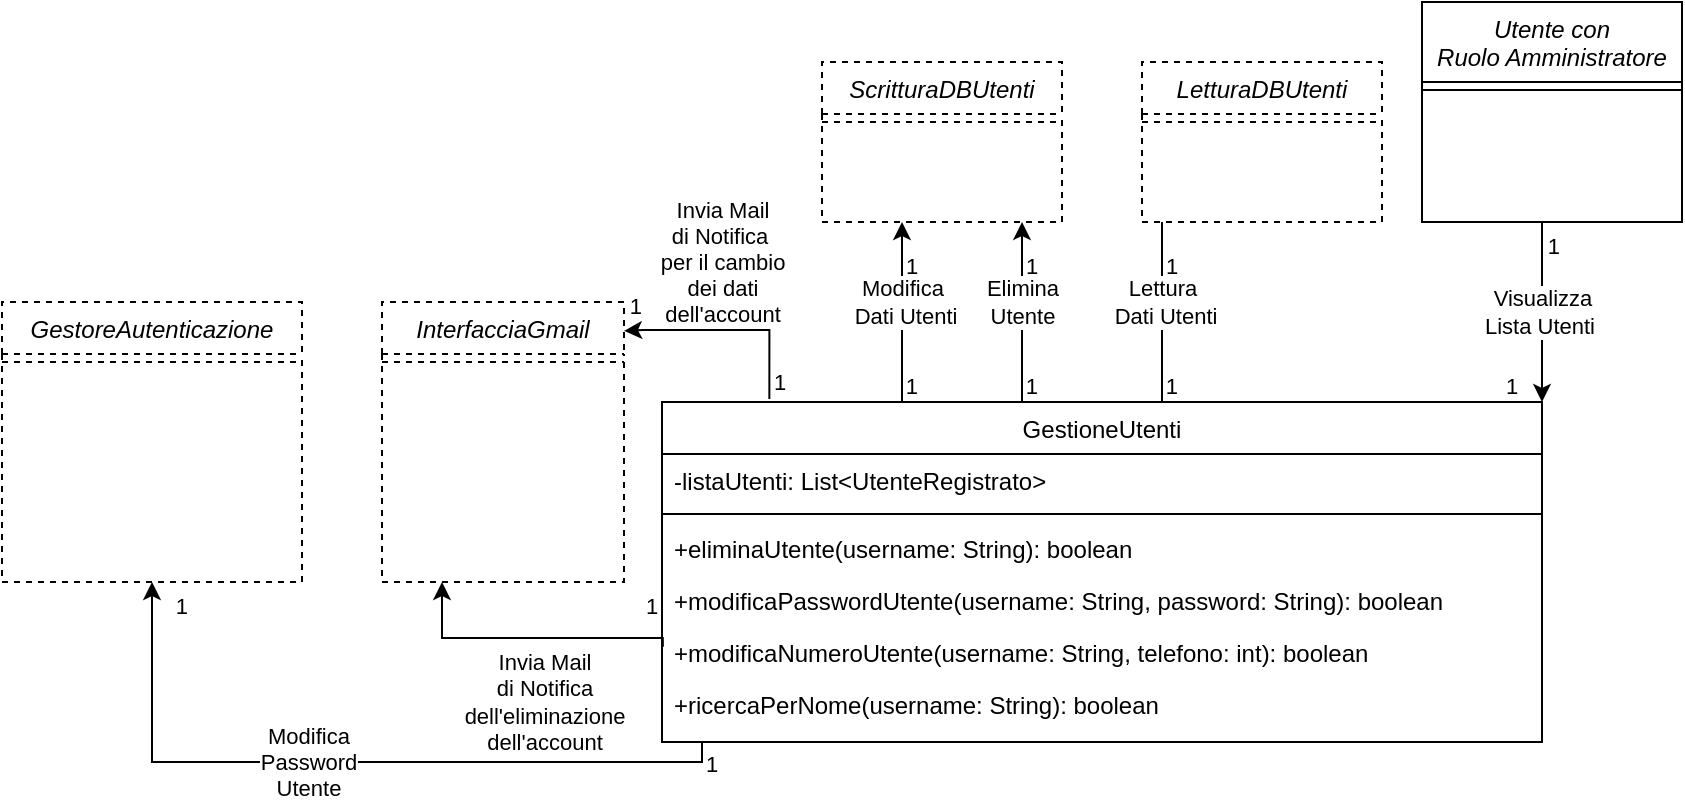 <mxfile version="14.6.13" type="device"><diagram id="6KEKltcdRm4uNsxKwnnW" name="Pagina-1"><mxGraphModel dx="672" dy="2467" grid="1" gridSize="10" guides="1" tooltips="1" connect="1" arrows="1" fold="1" page="1" pageScale="1" pageWidth="1169" pageHeight="827" math="0" shadow="0"><root><mxCell id="0"/><mxCell id="1" parent="0"/><mxCell id="XAG8EW1NxY2nVQ0oeTx2-1" value="GestioneUtenti" style="swimlane;fontStyle=0;align=center;verticalAlign=top;childLayout=stackLayout;horizontal=1;startSize=26;horizontalStack=0;resizeParent=1;resizeLast=0;collapsible=1;marginBottom=0;rounded=0;shadow=0;strokeWidth=1;" parent="1" vertex="1"><mxGeometry x="1200" y="-720" width="440" height="170" as="geometry"><mxRectangle x="1080" y="-1080" width="170" height="26" as="alternateBounds"/></mxGeometry></mxCell><mxCell id="XAG8EW1NxY2nVQ0oeTx2-2" value="-listaUtenti: List&lt;UtenteRegistrato&gt;" style="text;align=left;verticalAlign=top;spacingLeft=4;spacingRight=4;overflow=hidden;rotatable=0;points=[[0,0.5],[1,0.5]];portConstraint=eastwest;" parent="XAG8EW1NxY2nVQ0oeTx2-1" vertex="1"><mxGeometry y="26" width="440" height="26" as="geometry"/></mxCell><mxCell id="XAG8EW1NxY2nVQ0oeTx2-3" value="" style="line;html=1;strokeWidth=1;align=left;verticalAlign=middle;spacingTop=-1;spacingLeft=3;spacingRight=3;rotatable=0;labelPosition=right;points=[];portConstraint=eastwest;" parent="XAG8EW1NxY2nVQ0oeTx2-1" vertex="1"><mxGeometry y="52" width="440" height="8" as="geometry"/></mxCell><mxCell id="XAG8EW1NxY2nVQ0oeTx2-4" value="+eliminaUtente(username: String): boolean" style="text;align=left;verticalAlign=top;spacingLeft=4;spacingRight=4;overflow=hidden;rotatable=0;points=[[0,0.5],[1,0.5]];portConstraint=eastwest;" parent="XAG8EW1NxY2nVQ0oeTx2-1" vertex="1"><mxGeometry y="60" width="440" height="26" as="geometry"/></mxCell><mxCell id="XAG8EW1NxY2nVQ0oeTx2-5" value="+modificaPasswordUtente(username: String, password: String): boolean" style="text;align=left;verticalAlign=top;spacingLeft=4;spacingRight=4;overflow=hidden;rotatable=0;points=[[0,0.5],[1,0.5]];portConstraint=eastwest;" parent="XAG8EW1NxY2nVQ0oeTx2-1" vertex="1"><mxGeometry y="86" width="440" height="26" as="geometry"/></mxCell><mxCell id="XAG8EW1NxY2nVQ0oeTx2-6" value="+modificaNumeroUtente(username: String, telefono: int): boolean" style="text;align=left;verticalAlign=top;spacingLeft=4;spacingRight=4;overflow=hidden;rotatable=0;points=[[0,0.5],[1,0.5]];portConstraint=eastwest;" parent="XAG8EW1NxY2nVQ0oeTx2-1" vertex="1"><mxGeometry y="112" width="440" height="26" as="geometry"/></mxCell><mxCell id="9U9NWw03Tqe6q0pu66w_-1" value="+ricercaPerNome(username: String): boolean" style="text;align=left;verticalAlign=top;spacingLeft=4;spacingRight=4;overflow=hidden;rotatable=0;points=[[0,0.5],[1,0.5]];portConstraint=eastwest;" parent="XAG8EW1NxY2nVQ0oeTx2-1" vertex="1"><mxGeometry y="138" width="440" height="26" as="geometry"/></mxCell><mxCell id="XAG8EW1NxY2nVQ0oeTx2-7" value="ScritturaDBUtenti" style="swimlane;fontStyle=2;align=center;verticalAlign=top;childLayout=stackLayout;horizontal=1;startSize=26;horizontalStack=0;resizeParent=1;resizeLast=0;collapsible=1;marginBottom=0;rounded=0;shadow=0;strokeWidth=1;dashed=1;" parent="1" vertex="1"><mxGeometry x="1280" y="-890" width="120" height="80" as="geometry"><mxRectangle x="625" y="-1170" width="160" height="26" as="alternateBounds"/></mxGeometry></mxCell><mxCell id="XAG8EW1NxY2nVQ0oeTx2-8" value="" style="line;html=1;strokeWidth=1;align=left;verticalAlign=middle;spacingTop=-1;spacingLeft=3;spacingRight=3;rotatable=0;labelPosition=right;points=[];portConstraint=eastwest;dashed=1;" parent="XAG8EW1NxY2nVQ0oeTx2-7" vertex="1"><mxGeometry y="26" width="120" height="8" as="geometry"/></mxCell><mxCell id="XAG8EW1NxY2nVQ0oeTx2-12" value="GestoreAutenticazione" style="swimlane;fontStyle=2;align=center;verticalAlign=top;childLayout=stackLayout;horizontal=1;startSize=26;horizontalStack=0;resizeParent=1;resizeLast=0;collapsible=1;marginBottom=0;rounded=0;shadow=0;strokeWidth=1;dashed=1;" parent="1" vertex="1"><mxGeometry x="870" y="-770" width="150" height="140" as="geometry"><mxRectangle x="960" y="120" width="160" height="26" as="alternateBounds"/></mxGeometry></mxCell><mxCell id="XAG8EW1NxY2nVQ0oeTx2-16" value="" style="line;html=1;strokeWidth=1;align=left;verticalAlign=middle;spacingTop=-1;spacingLeft=3;spacingRight=3;rotatable=0;labelPosition=right;points=[];portConstraint=eastwest;dashed=1;" parent="XAG8EW1NxY2nVQ0oeTx2-12" vertex="1"><mxGeometry y="26" width="150" height="8" as="geometry"/></mxCell><mxCell id="XAG8EW1NxY2nVQ0oeTx2-23" value="Utente con &#10;Ruolo Amministratore" style="swimlane;fontStyle=2;align=center;verticalAlign=top;childLayout=stackLayout;horizontal=1;startSize=40;horizontalStack=0;resizeParent=1;resizeLast=0;collapsible=1;marginBottom=0;rounded=0;shadow=0;strokeWidth=1;" parent="1" vertex="1"><mxGeometry x="1580" y="-920" width="130" height="110" as="geometry"><mxRectangle x="960" y="120" width="160" height="26" as="alternateBounds"/></mxGeometry></mxCell><mxCell id="XAG8EW1NxY2nVQ0oeTx2-27" value="" style="line;html=1;strokeWidth=1;align=left;verticalAlign=middle;spacingTop=-1;spacingLeft=3;spacingRight=3;rotatable=0;labelPosition=right;points=[];portConstraint=eastwest;" parent="XAG8EW1NxY2nVQ0oeTx2-23" vertex="1"><mxGeometry y="40" width="130" height="8" as="geometry"/></mxCell><mxCell id="XAG8EW1NxY2nVQ0oeTx2-30" value="LetturaDBUtenti" style="swimlane;fontStyle=2;align=center;verticalAlign=top;childLayout=stackLayout;horizontal=1;startSize=26;horizontalStack=0;resizeParent=1;resizeLast=0;collapsible=1;marginBottom=0;rounded=0;shadow=0;strokeWidth=1;dashed=1;" parent="1" vertex="1"><mxGeometry x="1440" y="-890" width="120" height="80" as="geometry"><mxRectangle x="260" y="-440" width="160" height="26" as="alternateBounds"/></mxGeometry></mxCell><mxCell id="XAG8EW1NxY2nVQ0oeTx2-31" value="" style="line;html=1;strokeWidth=1;align=left;verticalAlign=middle;spacingTop=-1;spacingLeft=3;spacingRight=3;rotatable=0;labelPosition=right;points=[];portConstraint=eastwest;dashed=1;" parent="XAG8EW1NxY2nVQ0oeTx2-30" vertex="1"><mxGeometry y="26" width="120" height="8" as="geometry"/></mxCell><mxCell id="XAG8EW1NxY2nVQ0oeTx2-34" value="" style="endArrow=none;html=1;endFill=0;startArrow=classic;startFill=1;rounded=0;edgeStyle=orthogonalEdgeStyle;" parent="1" edge="1"><mxGeometry relative="1" as="geometry"><mxPoint x="1320" y="-810" as="sourcePoint"/><mxPoint x="1320" y="-720" as="targetPoint"/><Array as="points"><mxPoint x="1320" y="-740"/><mxPoint x="1320" y="-740"/></Array></mxGeometry></mxCell><mxCell id="XAG8EW1NxY2nVQ0oeTx2-35" value="Modifica&lt;br&gt;&amp;nbsp;Dati Utenti" style="edgeLabel;resizable=0;html=1;align=center;verticalAlign=middle;" parent="XAG8EW1NxY2nVQ0oeTx2-34" connectable="0" vertex="1"><mxGeometry relative="1" as="geometry"><mxPoint y="-5" as="offset"/></mxGeometry></mxCell><mxCell id="XAG8EW1NxY2nVQ0oeTx2-36" value="1" style="edgeLabel;resizable=0;html=1;align=left;verticalAlign=bottom;" parent="XAG8EW1NxY2nVQ0oeTx2-34" connectable="0" vertex="1"><mxGeometry x="-1" relative="1" as="geometry"><mxPoint y="30" as="offset"/></mxGeometry></mxCell><mxCell id="XAG8EW1NxY2nVQ0oeTx2-37" value="1" style="edgeLabel;resizable=0;html=1;align=right;verticalAlign=bottom;" parent="XAG8EW1NxY2nVQ0oeTx2-34" connectable="0" vertex="1"><mxGeometry x="1" relative="1" as="geometry"><mxPoint x="8" as="offset"/></mxGeometry></mxCell><mxCell id="XAG8EW1NxY2nVQ0oeTx2-38" value="" style="endArrow=none;html=1;endFill=0;startArrow=classic;startFill=1;exitX=1;exitY=0;exitDx=0;exitDy=0;" parent="1" source="XAG8EW1NxY2nVQ0oeTx2-1" edge="1"><mxGeometry relative="1" as="geometry"><mxPoint x="1360" y="-570" as="sourcePoint"/><mxPoint x="1640" y="-810" as="targetPoint"/></mxGeometry></mxCell><mxCell id="XAG8EW1NxY2nVQ0oeTx2-39" value="Visualizza&lt;br&gt;Lista Utenti&amp;nbsp;" style="edgeLabel;resizable=0;html=1;align=center;verticalAlign=middle;" parent="XAG8EW1NxY2nVQ0oeTx2-38" connectable="0" vertex="1"><mxGeometry relative="1" as="geometry"><mxPoint as="offset"/></mxGeometry></mxCell><mxCell id="XAG8EW1NxY2nVQ0oeTx2-40" value="1" style="edgeLabel;resizable=0;html=1;align=left;verticalAlign=bottom;" parent="XAG8EW1NxY2nVQ0oeTx2-38" connectable="0" vertex="1"><mxGeometry x="-1" relative="1" as="geometry"><mxPoint x="-20" as="offset"/></mxGeometry></mxCell><mxCell id="XAG8EW1NxY2nVQ0oeTx2-41" value="1" style="edgeLabel;resizable=0;html=1;align=right;verticalAlign=bottom;" parent="XAG8EW1NxY2nVQ0oeTx2-38" connectable="0" vertex="1"><mxGeometry x="1" relative="1" as="geometry"><mxPoint x="9" y="20" as="offset"/></mxGeometry></mxCell><mxCell id="XAG8EW1NxY2nVQ0oeTx2-42" value="" style="endArrow=classic;html=1;edgeStyle=orthogonalEdgeStyle;rounded=0;entryX=0.5;entryY=1;entryDx=0;entryDy=0;exitX=0;exitY=1;exitDx=0;exitDy=0;" parent="1" source="XAG8EW1NxY2nVQ0oeTx2-1" target="XAG8EW1NxY2nVQ0oeTx2-12" edge="1"><mxGeometry relative="1" as="geometry"><mxPoint x="1200" y="-480" as="sourcePoint"/><mxPoint x="1090" y="-506" as="targetPoint"/><Array as="points"><mxPoint x="1220" y="-550"/><mxPoint x="1220" y="-540"/><mxPoint x="945" y="-540"/></Array></mxGeometry></mxCell><mxCell id="XAG8EW1NxY2nVQ0oeTx2-43" value="Modifica&lt;br&gt;Password&lt;br&gt;Utente" style="edgeLabel;resizable=0;html=1;align=center;verticalAlign=middle;" parent="XAG8EW1NxY2nVQ0oeTx2-42" connectable="0" vertex="1"><mxGeometry relative="1" as="geometry"><mxPoint x="-30" as="offset"/></mxGeometry></mxCell><mxCell id="XAG8EW1NxY2nVQ0oeTx2-44" value="1" style="edgeLabel;resizable=0;html=1;align=left;verticalAlign=bottom;" parent="XAG8EW1NxY2nVQ0oeTx2-42" connectable="0" vertex="1"><mxGeometry x="-1" relative="1" as="geometry"><mxPoint x="20" y="19" as="offset"/></mxGeometry></mxCell><mxCell id="XAG8EW1NxY2nVQ0oeTx2-45" value="1" style="edgeLabel;resizable=0;html=1;align=right;verticalAlign=bottom;" parent="XAG8EW1NxY2nVQ0oeTx2-42" connectable="0" vertex="1"><mxGeometry x="1" relative="1" as="geometry"><mxPoint x="18" y="20" as="offset"/></mxGeometry></mxCell><mxCell id="XAG8EW1NxY2nVQ0oeTx2-50" value="" style="endArrow=classic;html=1;exitX=0.122;exitY=-0.009;exitDx=0;exitDy=0;entryX=1;entryY=0.103;entryDx=0;entryDy=0;edgeStyle=orthogonalEdgeStyle;rounded=0;exitPerimeter=0;entryPerimeter=0;" parent="1" source="XAG8EW1NxY2nVQ0oeTx2-1" edge="1"><mxGeometry relative="1" as="geometry"><mxPoint x="1102.5" y="-890" as="sourcePoint"/><mxPoint x="1181" y="-755.58" as="targetPoint"/><Array as="points"><mxPoint x="1254" y="-756"/><mxPoint x="1191" y="-756"/></Array></mxGeometry></mxCell><mxCell id="XAG8EW1NxY2nVQ0oeTx2-51" value="Invia Mail&lt;br&gt;di Notifica&amp;nbsp;&lt;br&gt;per il cambio&lt;br&gt;dei dati&lt;br&gt;dell'account" style="edgeLabel;resizable=0;html=1;align=center;verticalAlign=middle;" parent="XAG8EW1NxY2nVQ0oeTx2-50" connectable="0" vertex="1"><mxGeometry relative="1" as="geometry"><mxPoint x="-5" y="-34" as="offset"/></mxGeometry></mxCell><mxCell id="XAG8EW1NxY2nVQ0oeTx2-52" value="1" style="edgeLabel;resizable=0;html=1;align=left;verticalAlign=bottom;" parent="XAG8EW1NxY2nVQ0oeTx2-50" connectable="0" vertex="1"><mxGeometry x="-1" relative="1" as="geometry"><mxPoint as="offset"/></mxGeometry></mxCell><mxCell id="XAG8EW1NxY2nVQ0oeTx2-53" value="1" style="edgeLabel;resizable=0;html=1;align=right;verticalAlign=bottom;" parent="XAG8EW1NxY2nVQ0oeTx2-50" connectable="0" vertex="1"><mxGeometry x="1" relative="1" as="geometry"><mxPoint x="9" y="-4" as="offset"/></mxGeometry></mxCell><mxCell id="XAG8EW1NxY2nVQ0oeTx2-54" value="" style="endArrow=classic;html=1;exitX=0.001;exitY=0.4;exitDx=0;exitDy=0;edgeStyle=orthogonalEdgeStyle;rounded=0;exitPerimeter=0;" parent="1" source="XAG8EW1NxY2nVQ0oeTx2-6" edge="1"><mxGeometry relative="1" as="geometry"><mxPoint x="1152.68" y="-567.35" as="sourcePoint"/><mxPoint x="1090" y="-630" as="targetPoint"/><Array as="points"><mxPoint x="1200" y="-602"/><mxPoint x="1090" y="-602"/></Array></mxGeometry></mxCell><mxCell id="XAG8EW1NxY2nVQ0oeTx2-55" value="Invia Mail&lt;br&gt;di Notifica&lt;br&gt;dell'eliminazione&lt;br&gt;dell'account" style="edgeLabel;resizable=0;html=1;align=center;verticalAlign=middle;" parent="XAG8EW1NxY2nVQ0oeTx2-54" connectable="0" vertex="1"><mxGeometry relative="1" as="geometry"><mxPoint x="7" y="32" as="offset"/></mxGeometry></mxCell><mxCell id="XAG8EW1NxY2nVQ0oeTx2-56" value="1" style="edgeLabel;resizable=0;html=1;align=left;verticalAlign=bottom;" parent="XAG8EW1NxY2nVQ0oeTx2-54" connectable="0" vertex="1"><mxGeometry x="-1" relative="1" as="geometry"><mxPoint x="-10" y="-12" as="offset"/></mxGeometry></mxCell><mxCell id="XAG8EW1NxY2nVQ0oeTx2-57" value="InterfacciaGmail" style="swimlane;fontStyle=2;align=center;verticalAlign=top;childLayout=stackLayout;horizontal=1;startSize=26;horizontalStack=0;resizeParent=1;resizeLast=0;collapsible=1;marginBottom=0;rounded=0;shadow=0;strokeWidth=1;dashed=1;" parent="1" vertex="1"><mxGeometry x="1060" y="-770" width="121" height="140" as="geometry"><mxRectangle x="960" y="120" width="160" height="26" as="alternateBounds"/></mxGeometry></mxCell><mxCell id="XAG8EW1NxY2nVQ0oeTx2-61" value="" style="line;html=1;strokeWidth=1;align=left;verticalAlign=middle;spacingTop=-1;spacingLeft=3;spacingRight=3;rotatable=0;labelPosition=right;points=[];portConstraint=eastwest;dashed=1;" parent="XAG8EW1NxY2nVQ0oeTx2-57" vertex="1"><mxGeometry y="26" width="121" height="8" as="geometry"/></mxCell><mxCell id="XAG8EW1NxY2nVQ0oeTx2-69" value="" style="endArrow=none;html=1;endFill=0;startArrow=none;startFill=0;rounded=0;edgeStyle=orthogonalEdgeStyle;" parent="1" edge="1"><mxGeometry relative="1" as="geometry"><mxPoint x="1450" y="-810" as="sourcePoint"/><mxPoint x="1450" y="-720" as="targetPoint"/><Array as="points"><mxPoint x="1450" y="-740"/><mxPoint x="1450" y="-740"/></Array></mxGeometry></mxCell><mxCell id="XAG8EW1NxY2nVQ0oeTx2-70" value="Lettura&lt;br&gt;&amp;nbsp;Dati Utenti" style="edgeLabel;resizable=0;html=1;align=center;verticalAlign=middle;" parent="XAG8EW1NxY2nVQ0oeTx2-69" connectable="0" vertex="1"><mxGeometry relative="1" as="geometry"><mxPoint y="-5" as="offset"/></mxGeometry></mxCell><mxCell id="XAG8EW1NxY2nVQ0oeTx2-71" value="1" style="edgeLabel;resizable=0;html=1;align=left;verticalAlign=bottom;" parent="XAG8EW1NxY2nVQ0oeTx2-69" connectable="0" vertex="1"><mxGeometry x="-1" relative="1" as="geometry"><mxPoint y="30" as="offset"/></mxGeometry></mxCell><mxCell id="XAG8EW1NxY2nVQ0oeTx2-72" value="1" style="edgeLabel;resizable=0;html=1;align=right;verticalAlign=bottom;" parent="XAG8EW1NxY2nVQ0oeTx2-69" connectable="0" vertex="1"><mxGeometry x="1" relative="1" as="geometry"><mxPoint x="8" as="offset"/></mxGeometry></mxCell><mxCell id="LIIxHW1PORH_jgtMsBjR-5" value="" style="endArrow=none;html=1;endFill=0;startArrow=classic;startFill=1;rounded=0;edgeStyle=orthogonalEdgeStyle;" parent="1" edge="1"><mxGeometry relative="1" as="geometry"><mxPoint x="1380" y="-810" as="sourcePoint"/><mxPoint x="1380" y="-720" as="targetPoint"/><Array as="points"><mxPoint x="1380" y="-740"/><mxPoint x="1380" y="-740"/></Array></mxGeometry></mxCell><mxCell id="LIIxHW1PORH_jgtMsBjR-6" value="Elimina&lt;br&gt;Utente" style="edgeLabel;resizable=0;html=1;align=center;verticalAlign=middle;" parent="LIIxHW1PORH_jgtMsBjR-5" connectable="0" vertex="1"><mxGeometry relative="1" as="geometry"><mxPoint y="-5" as="offset"/></mxGeometry></mxCell><mxCell id="LIIxHW1PORH_jgtMsBjR-7" value="1" style="edgeLabel;resizable=0;html=1;align=left;verticalAlign=bottom;" parent="LIIxHW1PORH_jgtMsBjR-5" connectable="0" vertex="1"><mxGeometry x="-1" relative="1" as="geometry"><mxPoint y="30" as="offset"/></mxGeometry></mxCell><mxCell id="LIIxHW1PORH_jgtMsBjR-8" value="1" style="edgeLabel;resizable=0;html=1;align=right;verticalAlign=bottom;" parent="LIIxHW1PORH_jgtMsBjR-5" connectable="0" vertex="1"><mxGeometry x="1" relative="1" as="geometry"><mxPoint x="8" as="offset"/></mxGeometry></mxCell></root></mxGraphModel></diagram></mxfile>